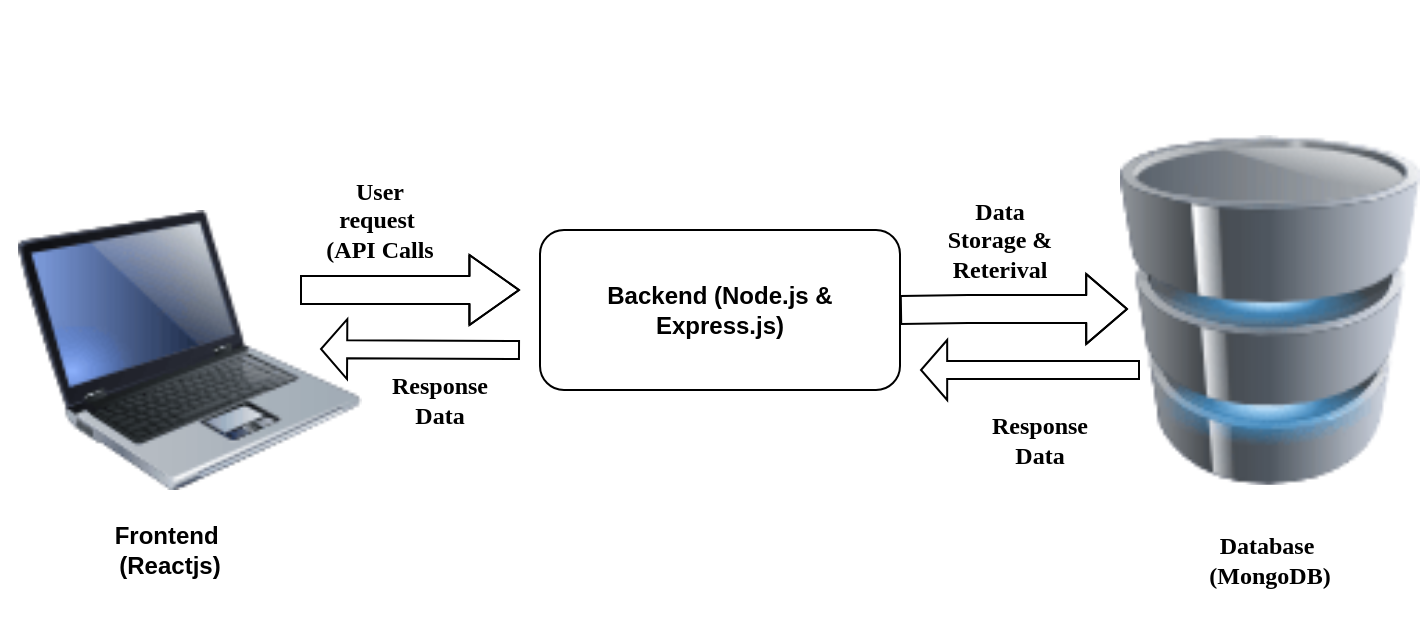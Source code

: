 <mxfile version="26.0.6">
  <diagram name="Page-1" id="q0uh63WY61mBYeLiqCsb">
    <mxGraphModel dx="1282" dy="565" grid="1" gridSize="10" guides="1" tooltips="1" connect="1" arrows="1" fold="1" page="1" pageScale="1" pageWidth="826" pageHeight="1169" math="0" shadow="0">
      <root>
        <mxCell id="0" />
        <mxCell id="1" parent="0" />
        <mxCell id="blr7A2yrIp51VY_48WEm-1" value="" style="image;html=1;image=img/lib/clip_art/computers/Laptop_128x128.png;fontStyle=1" vertex="1" parent="1">
          <mxGeometry x="40" y="150" width="190" height="140" as="geometry" />
        </mxCell>
        <mxCell id="blr7A2yrIp51VY_48WEm-2" value="&lt;span&gt;Frontend&amp;nbsp;&lt;/span&gt;&lt;div&gt;&lt;span&gt;(Reactjs)&lt;/span&gt;&lt;/div&gt;" style="text;html=1;align=center;verticalAlign=middle;whiteSpace=wrap;rounded=0;fontStyle=1" vertex="1" parent="1">
          <mxGeometry x="80" y="290" width="90" height="60" as="geometry" />
        </mxCell>
        <mxCell id="blr7A2yrIp51VY_48WEm-4" value="Backend (Node.js &amp;amp; Express.js)" style="rounded=1;whiteSpace=wrap;html=1;fontStyle=1" vertex="1" parent="1">
          <mxGeometry x="310" y="160" width="180" height="80" as="geometry" />
        </mxCell>
        <mxCell id="blr7A2yrIp51VY_48WEm-5" value="" style="image;html=1;image=img/lib/clip_art/computers/Database_128x128.png;fontStyle=1" vertex="1" parent="1">
          <mxGeometry x="600" y="45" width="150" height="310" as="geometry" />
        </mxCell>
        <mxCell id="blr7A2yrIp51VY_48WEm-8" value="&lt;font face=&quot;Times New Roman&quot;&gt;Database&amp;nbsp;&lt;/font&gt;&lt;div&gt;&lt;font face=&quot;Times New Roman&quot;&gt;(MongoDB)&lt;/font&gt;&lt;/div&gt;" style="text;html=1;align=center;verticalAlign=middle;whiteSpace=wrap;rounded=0;fontStyle=1" vertex="1" parent="1">
          <mxGeometry x="610" y="300" width="130" height="50" as="geometry" />
        </mxCell>
        <mxCell id="blr7A2yrIp51VY_48WEm-14" value="" style="shape=flexArrow;endArrow=classic;html=1;rounded=0;width=14;endSize=7.93;fontStyle=1" edge="1" parent="1">
          <mxGeometry width="50" height="50" relative="1" as="geometry">
            <mxPoint x="190" y="190" as="sourcePoint" />
            <mxPoint x="300" y="190" as="targetPoint" />
            <Array as="points">
              <mxPoint x="220" y="190" />
            </Array>
          </mxGeometry>
        </mxCell>
        <mxCell id="blr7A2yrIp51VY_48WEm-15" value="" style="shape=flexArrow;endArrow=classic;html=1;rounded=0;width=14;endSize=6.47;endWidth=20;exitX=1;exitY=0.5;exitDx=0;exitDy=0;fontStyle=1" edge="1" parent="1" source="blr7A2yrIp51VY_48WEm-4">
          <mxGeometry width="50" height="50" relative="1" as="geometry">
            <mxPoint x="494" y="199.5" as="sourcePoint" />
            <mxPoint x="604" y="199.5" as="targetPoint" />
            <Array as="points">
              <mxPoint x="524" y="199.5" />
              <mxPoint x="614" y="199.5" />
            </Array>
          </mxGeometry>
        </mxCell>
        <mxCell id="blr7A2yrIp51VY_48WEm-16" value="&lt;font face=&quot;Times New Roman&quot;&gt;User request&amp;nbsp;&lt;/font&gt;&lt;div&gt;&lt;font face=&quot;Times New Roman&quot;&gt;(API Calls&lt;/font&gt;&lt;/div&gt;" style="text;html=1;align=center;verticalAlign=middle;whiteSpace=wrap;rounded=0;fontStyle=1" vertex="1" parent="1">
          <mxGeometry x="200" y="140" width="60" height="30" as="geometry" />
        </mxCell>
        <mxCell id="blr7A2yrIp51VY_48WEm-18" value="&lt;font face=&quot;Times New Roman&quot;&gt;Data Storage &amp;amp; Reterival&lt;/font&gt;" style="text;html=1;align=center;verticalAlign=middle;whiteSpace=wrap;rounded=0;fontStyle=1" vertex="1" parent="1">
          <mxGeometry x="510" y="150" width="60" height="30" as="geometry" />
        </mxCell>
        <mxCell id="blr7A2yrIp51VY_48WEm-20" value="" style="shape=flexArrow;endArrow=classic;html=1;rounded=0;width=9;endSize=4.03;fontStyle=1" edge="1" parent="1">
          <mxGeometry width="50" height="50" relative="1" as="geometry">
            <mxPoint x="610" y="230" as="sourcePoint" />
            <mxPoint x="500" y="230" as="targetPoint" />
          </mxGeometry>
        </mxCell>
        <mxCell id="blr7A2yrIp51VY_48WEm-21" value="" style="shape=flexArrow;endArrow=classic;html=1;rounded=0;width=9;endSize=4.03;fontStyle=1" edge="1" parent="1">
          <mxGeometry width="50" height="50" relative="1" as="geometry">
            <mxPoint x="300" y="220" as="sourcePoint" />
            <mxPoint x="200" y="219.5" as="targetPoint" />
          </mxGeometry>
        </mxCell>
        <mxCell id="blr7A2yrIp51VY_48WEm-24" value="&lt;font face=&quot;Times New Roman&quot;&gt;Response Data&lt;/font&gt;" style="text;html=1;align=center;verticalAlign=middle;whiteSpace=wrap;rounded=0;fontStyle=1" vertex="1" parent="1">
          <mxGeometry x="530" y="250" width="60" height="30" as="geometry" />
        </mxCell>
        <mxCell id="blr7A2yrIp51VY_48WEm-25" value="&lt;font face=&quot;Times New Roman&quot;&gt;Response Data&lt;/font&gt;" style="text;html=1;align=center;verticalAlign=middle;whiteSpace=wrap;rounded=0;fontStyle=1" vertex="1" parent="1">
          <mxGeometry x="230" y="230" width="60" height="30" as="geometry" />
        </mxCell>
      </root>
    </mxGraphModel>
  </diagram>
</mxfile>
